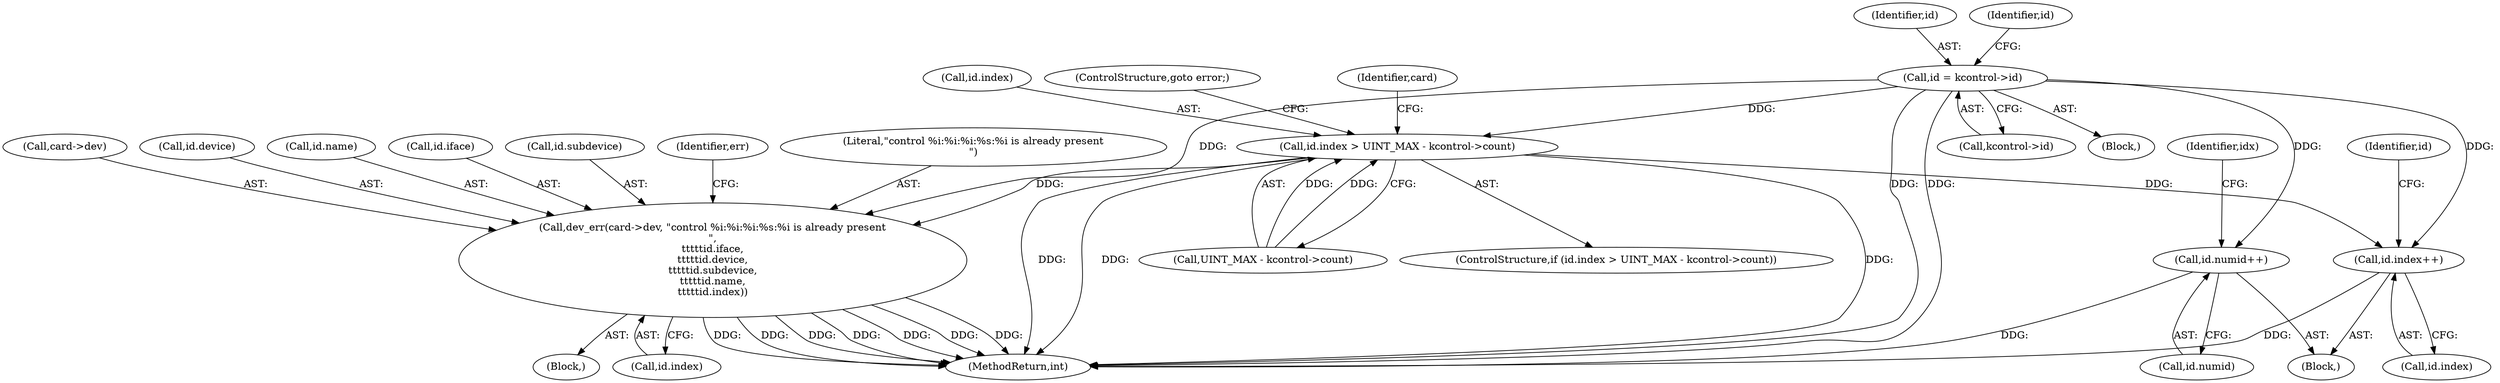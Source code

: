 digraph "0_linux_883a1d49f0d77d30012f114b2e19fc141beb3e8e@pointer" {
"1000127" [label="(Call,id = kcontrol->id)"];
"1000133" [label="(Call,id.index > UINT_MAX - kcontrol->count)"];
"1000159" [label="(Call,dev_err(card->dev, \"control %i:%i:%i:%s:%i is already present\n\",\n\t\t\t\t\tid.iface,\n\t\t\t\t\tid.device,\n\t\t\t\t\tid.subdevice,\n\t\t\t\t\tid.name,\n\t\t\t\t\tid.index))"];
"1000258" [label="(Call,id.index++)"];
"1000262" [label="(Call,id.numid++)"];
"1000133" [label="(Call,id.index > UINT_MAX - kcontrol->count)"];
"1000258" [label="(Call,id.index++)"];
"1000173" [label="(Call,id.name)"];
"1000128" [label="(Identifier,id)"];
"1000137" [label="(Call,UINT_MAX - kcontrol->count)"];
"1000134" [label="(Call,id.index)"];
"1000263" [label="(Call,id.numid)"];
"1000252" [label="(Identifier,idx)"];
"1000264" [label="(Identifier,id)"];
"1000164" [label="(Call,id.iface)"];
"1000257" [label="(Block,)"];
"1000159" [label="(Call,dev_err(card->dev, \"control %i:%i:%i:%s:%i is already present\n\",\n\t\t\t\t\tid.iface,\n\t\t\t\t\tid.device,\n\t\t\t\t\tid.subdevice,\n\t\t\t\t\tid.name,\n\t\t\t\t\tid.index))"];
"1000142" [label="(ControlStructure,goto error;)"];
"1000129" [label="(Call,kcontrol->id)"];
"1000127" [label="(Call,id = kcontrol->id)"];
"1000259" [label="(Call,id.index)"];
"1000176" [label="(Call,id.index)"];
"1000135" [label="(Identifier,id)"];
"1000103" [label="(Block,)"];
"1000146" [label="(Identifier,card)"];
"1000170" [label="(Call,id.subdevice)"];
"1000180" [label="(Identifier,err)"];
"1000163" [label="(Literal,\"control %i:%i:%i:%s:%i is already present\n\")"];
"1000153" [label="(Block,)"];
"1000132" [label="(ControlStructure,if (id.index > UINT_MAX - kcontrol->count))"];
"1000278" [label="(MethodReturn,int)"];
"1000160" [label="(Call,card->dev)"];
"1000167" [label="(Call,id.device)"];
"1000262" [label="(Call,id.numid++)"];
"1000127" -> "1000103"  [label="AST: "];
"1000127" -> "1000129"  [label="CFG: "];
"1000128" -> "1000127"  [label="AST: "];
"1000129" -> "1000127"  [label="AST: "];
"1000135" -> "1000127"  [label="CFG: "];
"1000127" -> "1000278"  [label="DDG: "];
"1000127" -> "1000278"  [label="DDG: "];
"1000127" -> "1000133"  [label="DDG: "];
"1000127" -> "1000159"  [label="DDG: "];
"1000127" -> "1000258"  [label="DDG: "];
"1000127" -> "1000262"  [label="DDG: "];
"1000133" -> "1000132"  [label="AST: "];
"1000133" -> "1000137"  [label="CFG: "];
"1000134" -> "1000133"  [label="AST: "];
"1000137" -> "1000133"  [label="AST: "];
"1000142" -> "1000133"  [label="CFG: "];
"1000146" -> "1000133"  [label="CFG: "];
"1000133" -> "1000278"  [label="DDG: "];
"1000133" -> "1000278"  [label="DDG: "];
"1000133" -> "1000278"  [label="DDG: "];
"1000137" -> "1000133"  [label="DDG: "];
"1000137" -> "1000133"  [label="DDG: "];
"1000133" -> "1000159"  [label="DDG: "];
"1000133" -> "1000258"  [label="DDG: "];
"1000159" -> "1000153"  [label="AST: "];
"1000159" -> "1000176"  [label="CFG: "];
"1000160" -> "1000159"  [label="AST: "];
"1000163" -> "1000159"  [label="AST: "];
"1000164" -> "1000159"  [label="AST: "];
"1000167" -> "1000159"  [label="AST: "];
"1000170" -> "1000159"  [label="AST: "];
"1000173" -> "1000159"  [label="AST: "];
"1000176" -> "1000159"  [label="AST: "];
"1000180" -> "1000159"  [label="CFG: "];
"1000159" -> "1000278"  [label="DDG: "];
"1000159" -> "1000278"  [label="DDG: "];
"1000159" -> "1000278"  [label="DDG: "];
"1000159" -> "1000278"  [label="DDG: "];
"1000159" -> "1000278"  [label="DDG: "];
"1000159" -> "1000278"  [label="DDG: "];
"1000159" -> "1000278"  [label="DDG: "];
"1000258" -> "1000257"  [label="AST: "];
"1000258" -> "1000259"  [label="CFG: "];
"1000259" -> "1000258"  [label="AST: "];
"1000264" -> "1000258"  [label="CFG: "];
"1000258" -> "1000278"  [label="DDG: "];
"1000262" -> "1000257"  [label="AST: "];
"1000262" -> "1000263"  [label="CFG: "];
"1000263" -> "1000262"  [label="AST: "];
"1000252" -> "1000262"  [label="CFG: "];
"1000262" -> "1000278"  [label="DDG: "];
}
